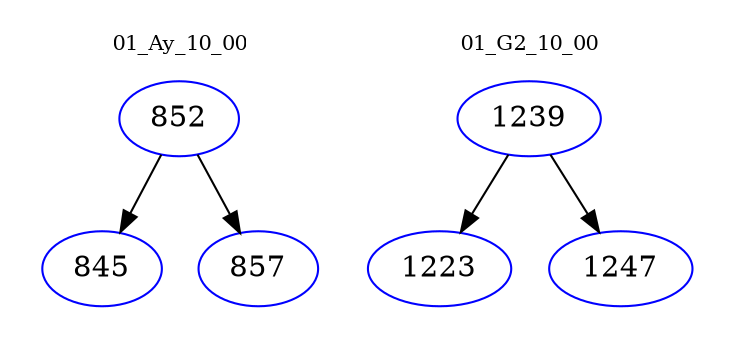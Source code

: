 digraph{
subgraph cluster_0 {
color = white
label = "01_Ay_10_00";
fontsize=10;
T0_852 [label="852", color="blue"]
T0_852 -> T0_845 [color="black"]
T0_845 [label="845", color="blue"]
T0_852 -> T0_857 [color="black"]
T0_857 [label="857", color="blue"]
}
subgraph cluster_1 {
color = white
label = "01_G2_10_00";
fontsize=10;
T1_1239 [label="1239", color="blue"]
T1_1239 -> T1_1223 [color="black"]
T1_1223 [label="1223", color="blue"]
T1_1239 -> T1_1247 [color="black"]
T1_1247 [label="1247", color="blue"]
}
}
